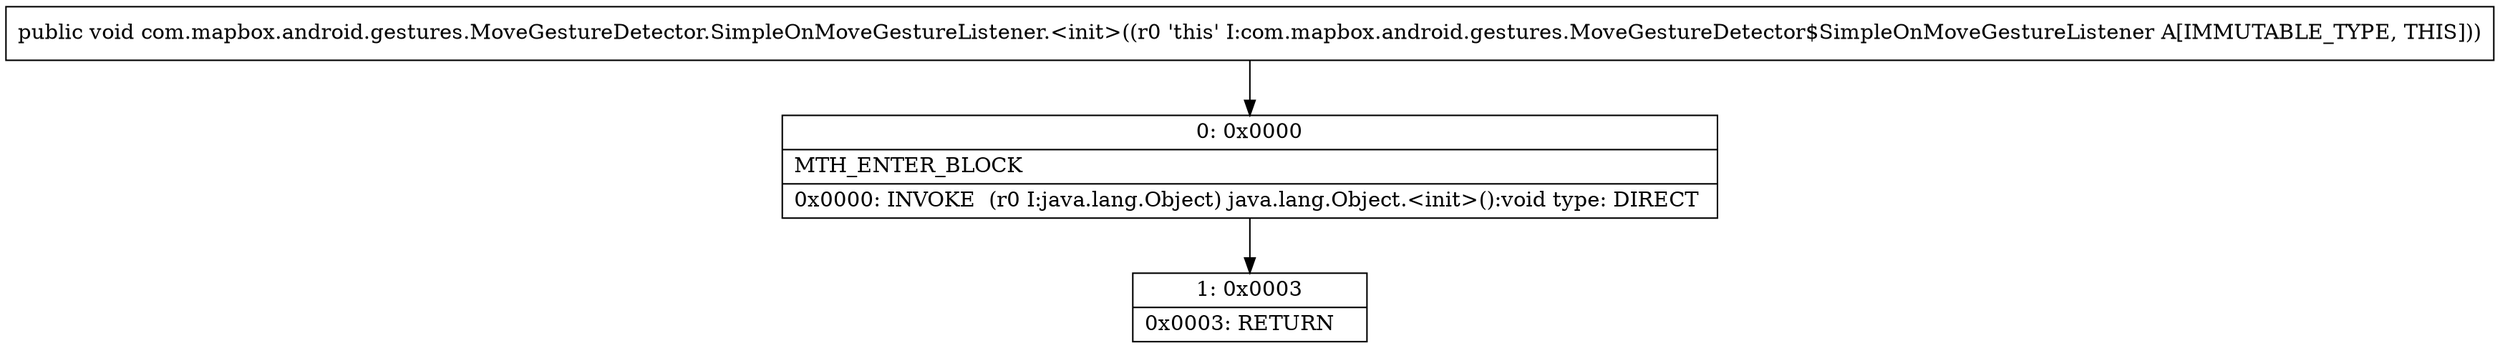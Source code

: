 digraph "CFG forcom.mapbox.android.gestures.MoveGestureDetector.SimpleOnMoveGestureListener.\<init\>()V" {
Node_0 [shape=record,label="{0\:\ 0x0000|MTH_ENTER_BLOCK\l|0x0000: INVOKE  (r0 I:java.lang.Object) java.lang.Object.\<init\>():void type: DIRECT \l}"];
Node_1 [shape=record,label="{1\:\ 0x0003|0x0003: RETURN   \l}"];
MethodNode[shape=record,label="{public void com.mapbox.android.gestures.MoveGestureDetector.SimpleOnMoveGestureListener.\<init\>((r0 'this' I:com.mapbox.android.gestures.MoveGestureDetector$SimpleOnMoveGestureListener A[IMMUTABLE_TYPE, THIS])) }"];
MethodNode -> Node_0;
Node_0 -> Node_1;
}

